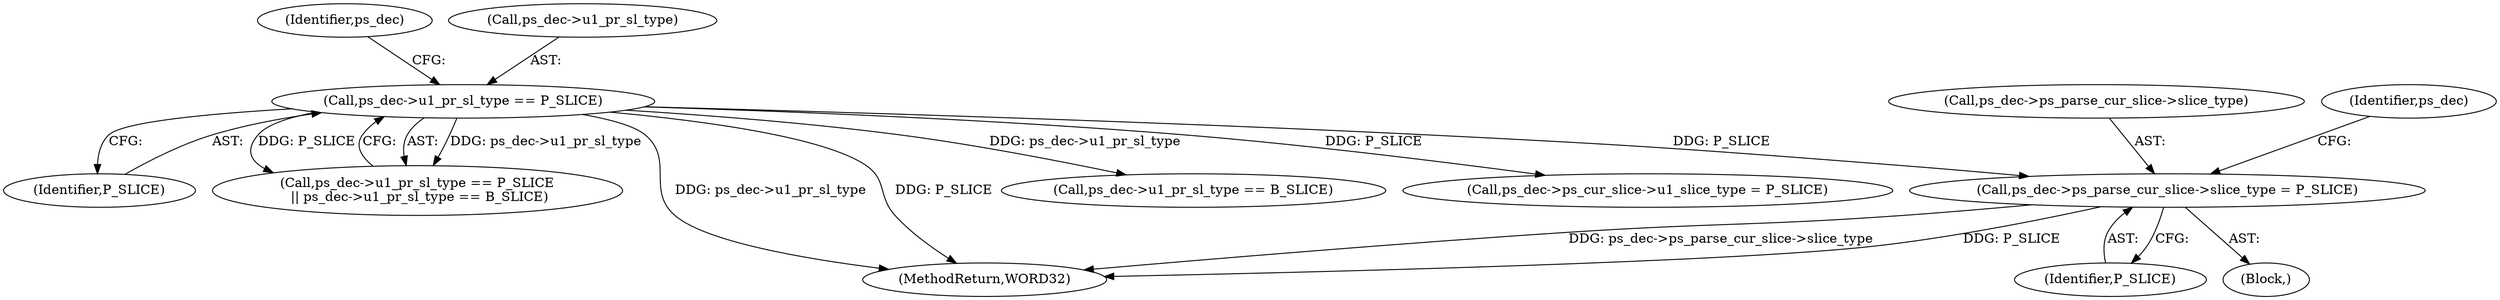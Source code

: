 digraph "0_Android_0b23c81c3dd9ec38f7e6806a3955fed1925541a0_1@pointer" {
"1000968" [label="(Call,ps_dec->ps_parse_cur_slice->slice_type = P_SLICE)"];
"1000649" [label="(Call,ps_dec->u1_pr_sl_type == P_SLICE)"];
"1000648" [label="(Call,ps_dec->u1_pr_sl_type == P_SLICE\n || ps_dec->u1_pr_sl_type == B_SLICE)"];
"1000969" [label="(Call,ps_dec->ps_parse_cur_slice->slice_type)"];
"1000656" [label="(Identifier,ps_dec)"];
"1000649" [label="(Call,ps_dec->u1_pr_sl_type == P_SLICE)"];
"1000653" [label="(Identifier,P_SLICE)"];
"1000977" [label="(Identifier,ps_dec)"];
"1000138" [label="(Block,)"];
"1000974" [label="(Identifier,P_SLICE)"];
"1000650" [label="(Call,ps_dec->u1_pr_sl_type)"];
"1001427" [label="(MethodReturn,WORD32)"];
"1000654" [label="(Call,ps_dec->u1_pr_sl_type == B_SLICE)"];
"1000968" [label="(Call,ps_dec->ps_parse_cur_slice->slice_type = P_SLICE)"];
"1000961" [label="(Call,ps_dec->ps_cur_slice->u1_slice_type = P_SLICE)"];
"1000968" -> "1000138"  [label="AST: "];
"1000968" -> "1000974"  [label="CFG: "];
"1000969" -> "1000968"  [label="AST: "];
"1000974" -> "1000968"  [label="AST: "];
"1000977" -> "1000968"  [label="CFG: "];
"1000968" -> "1001427"  [label="DDG: ps_dec->ps_parse_cur_slice->slice_type"];
"1000968" -> "1001427"  [label="DDG: P_SLICE"];
"1000649" -> "1000968"  [label="DDG: P_SLICE"];
"1000649" -> "1000648"  [label="AST: "];
"1000649" -> "1000653"  [label="CFG: "];
"1000650" -> "1000649"  [label="AST: "];
"1000653" -> "1000649"  [label="AST: "];
"1000656" -> "1000649"  [label="CFG: "];
"1000648" -> "1000649"  [label="CFG: "];
"1000649" -> "1001427"  [label="DDG: ps_dec->u1_pr_sl_type"];
"1000649" -> "1001427"  [label="DDG: P_SLICE"];
"1000649" -> "1000648"  [label="DDG: ps_dec->u1_pr_sl_type"];
"1000649" -> "1000648"  [label="DDG: P_SLICE"];
"1000649" -> "1000654"  [label="DDG: ps_dec->u1_pr_sl_type"];
"1000649" -> "1000961"  [label="DDG: P_SLICE"];
}
